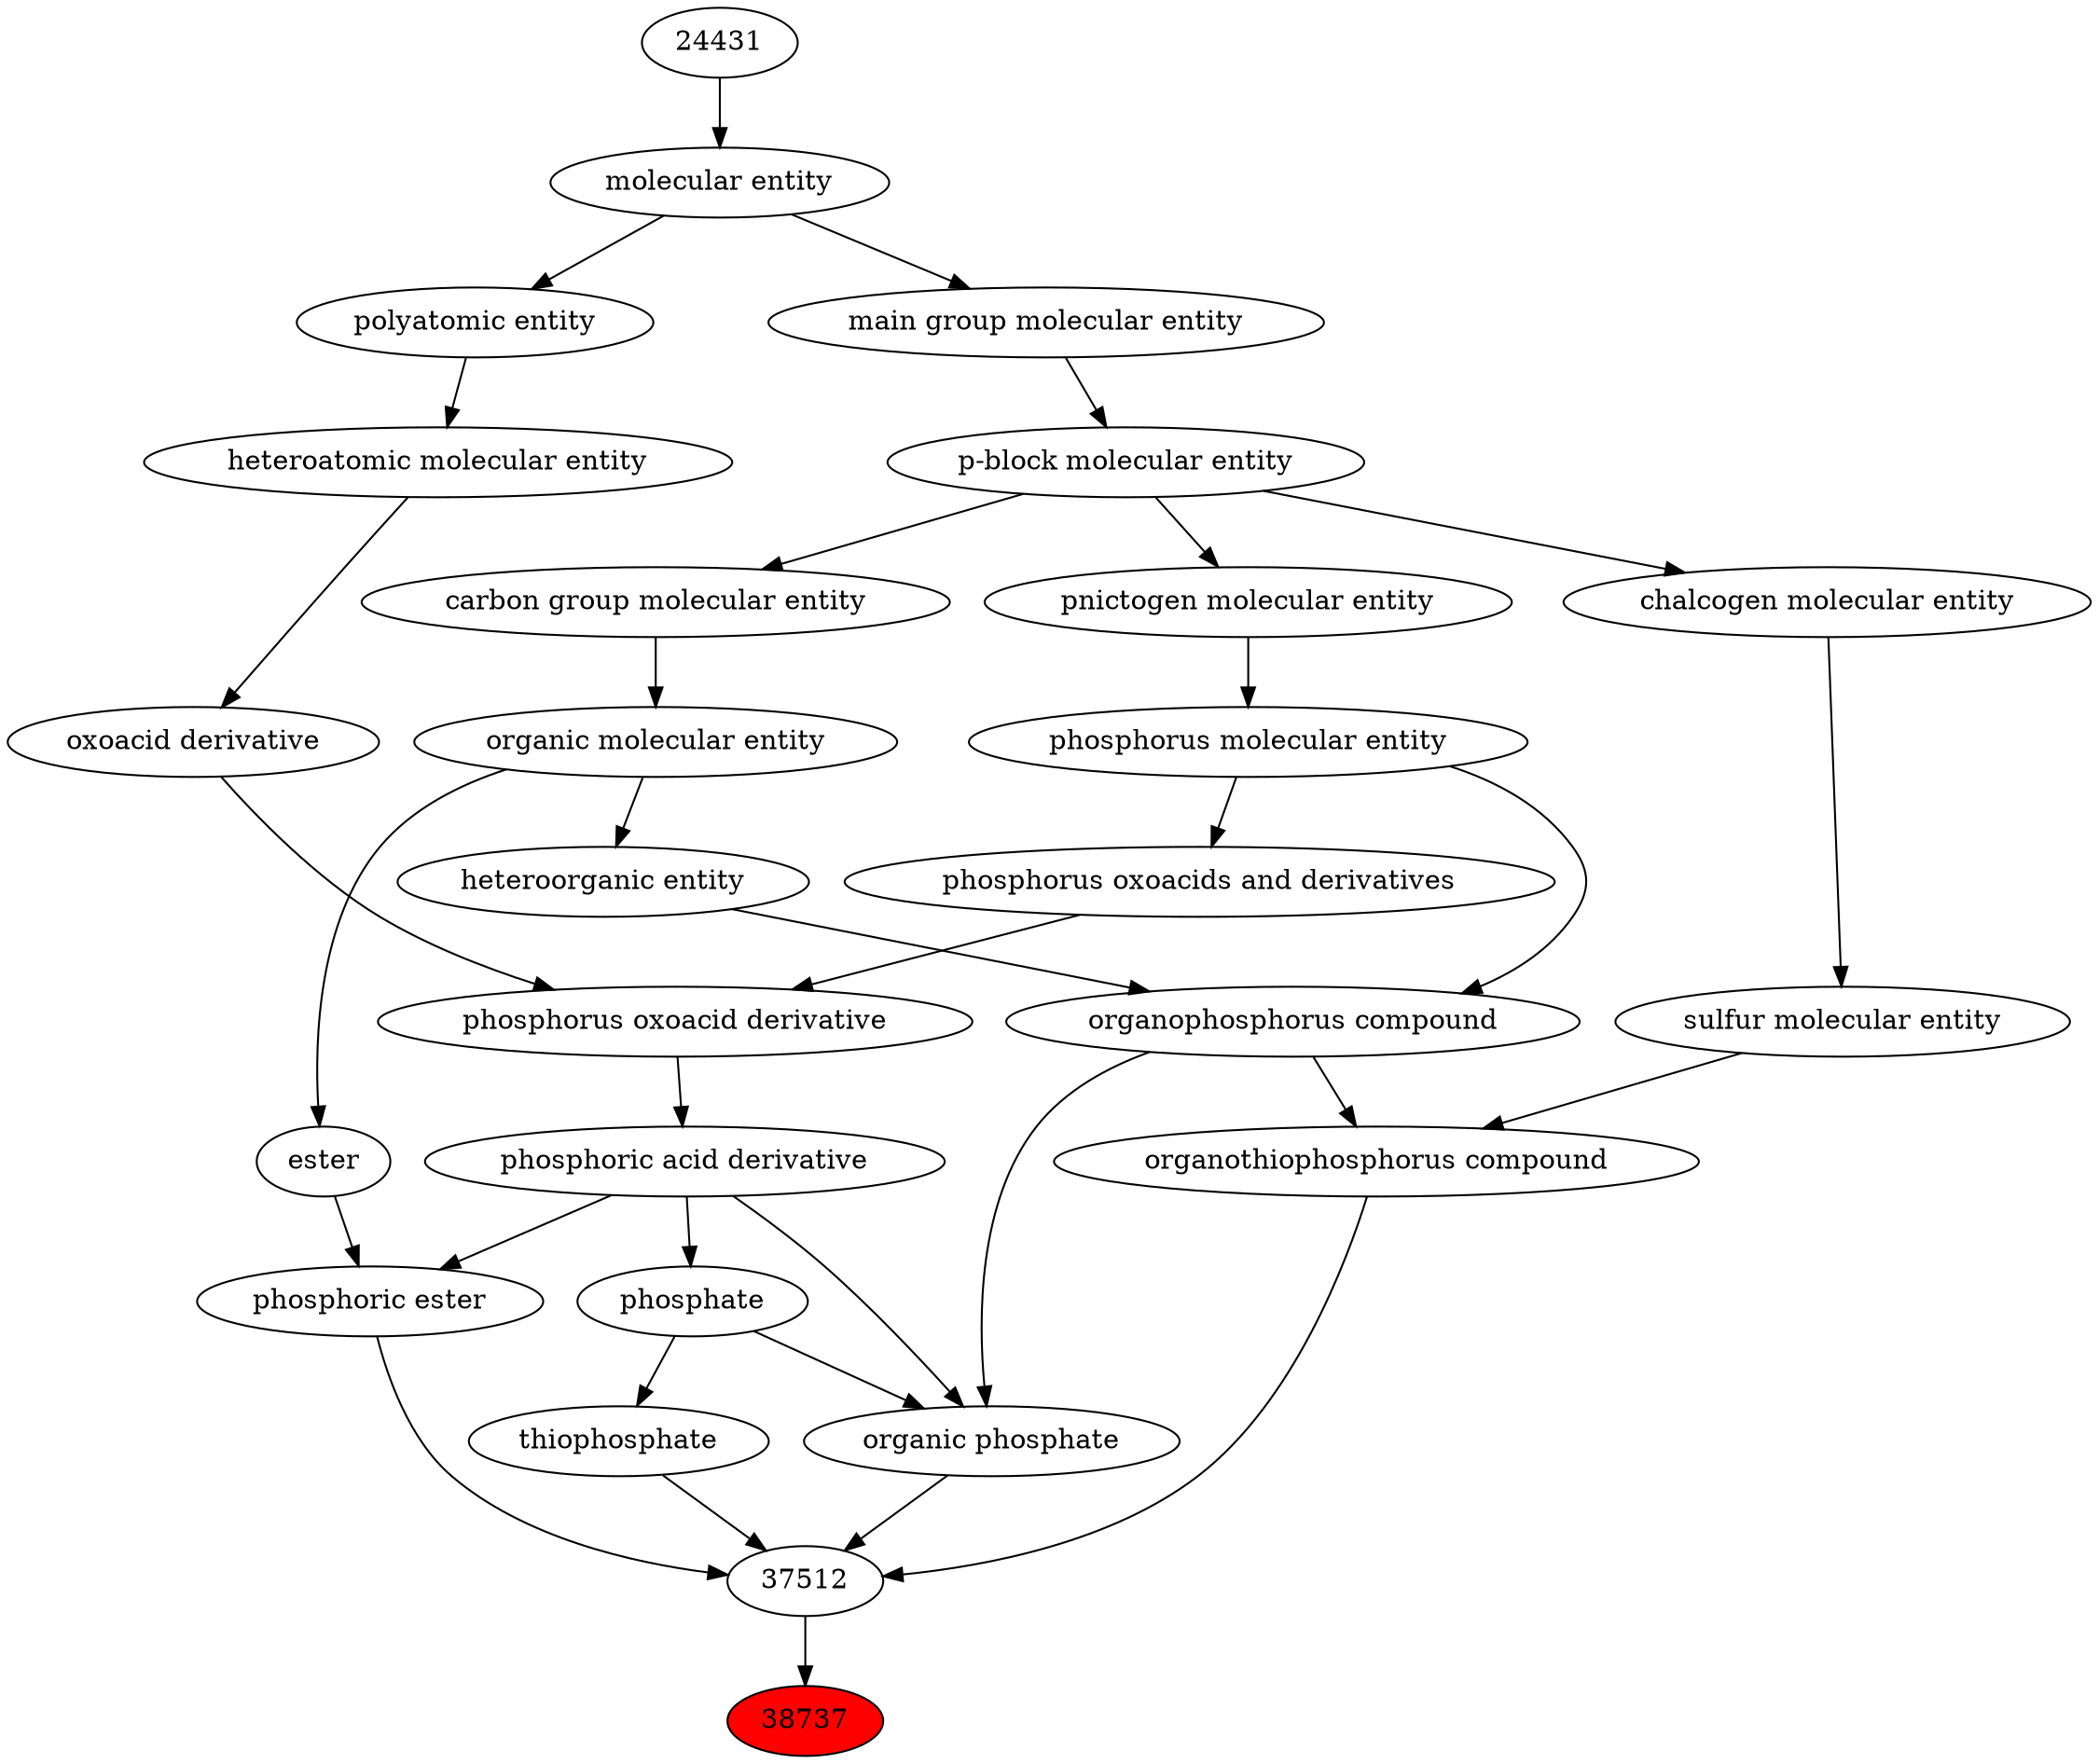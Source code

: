 digraph tree{ 
38737 [label="38737" fillcolor=red style=filled]
37512 -> 38737
37512 [label="37512"]
37511 -> 37512
25703 -> 37512
25716 -> 37512
37734 -> 37512
37511 [label="thiophosphate"]
26020 -> 37511
25703 [label="organic phosphate"]
26079 -> 25703
25710 -> 25703
26020 -> 25703
25716 [label="organothiophosphorus compound"]
25710 -> 25716
26835 -> 25716
37734 [label="phosphoric ester"]
26079 -> 37734
35701 -> 37734
26020 [label="phosphate"]
26079 -> 26020
26079 [label="phosphoric acid derivative"]
36359 -> 26079
25710 [label="organophosphorus compound"]
33285 -> 25710
26082 -> 25710
26835 [label="sulfur molecular entity"]
33304 -> 26835
35701 [label="ester"]
50860 -> 35701
36359 [label="phosphorus oxoacid derivative"]
33241 -> 36359
36360 -> 36359
33285 [label="heteroorganic entity"]
50860 -> 33285
26082 [label="phosphorus molecular entity"]
33302 -> 26082
33304 [label="chalcogen molecular entity"]
33675 -> 33304
50860 [label="organic molecular entity"]
33582 -> 50860
33241 [label="oxoacid derivative"]
37577 -> 33241
36360 [label="phosphorus oxoacids and derivatives"]
26082 -> 36360
33302 [label="pnictogen molecular entity"]
33675 -> 33302
33675 [label="p-block molecular entity"]
33579 -> 33675
33582 [label="carbon group molecular entity"]
33675 -> 33582
37577 [label="heteroatomic molecular entity"]
36357 -> 37577
33579 [label="main group molecular entity"]
23367 -> 33579
36357 [label="polyatomic entity"]
23367 -> 36357
23367 [label="molecular entity"]
24431 -> 23367
24431 [label="24431"]
}